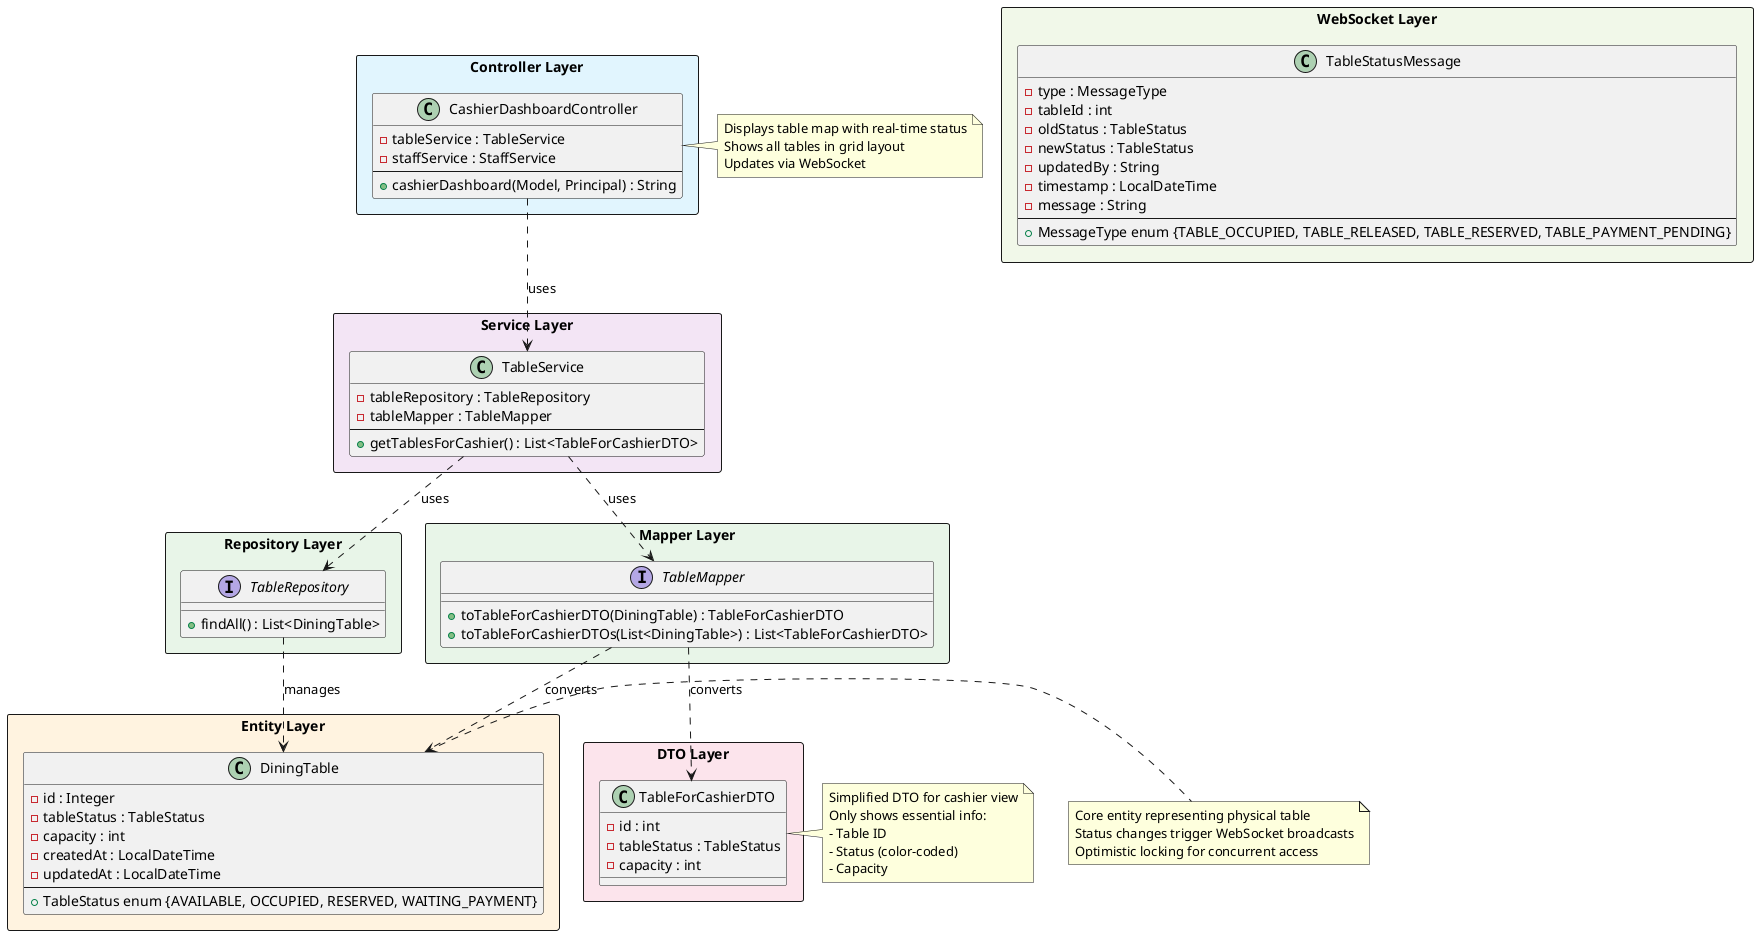 @startuml View Table Map Class Diagram

!define CONTROLLER_COLOR #E1F5FE
!define SERVICE_COLOR #F3E5F5
!define REPOSITORY_COLOR #E8F5E8
!define ENTITY_COLOR #FFF3E0
!define DTO_COLOR #FCE4EC
!define WEBSOCKET_COLOR #F1F8E9

package "Controller Layer" <<Rectangle>> CONTROLLER_COLOR {
    class CashierDashboardController {
        - tableService : TableService
        - staffService : StaffService
        --
        + cashierDashboard(Model, Principal) : String
    }
}

package "Service Layer" <<Rectangle>> SERVICE_COLOR {
    class TableService {
        - tableRepository : TableRepository
        - tableMapper : TableMapper
        --
        + getTablesForCashier() : List<TableForCashierDTO>
    }
}

package "Repository Layer" <<Rectangle>> REPOSITORY_COLOR {
    interface TableRepository {
        + findAll() : List<DiningTable>
    }
}

package "Mapper Layer" <<Rectangle>> REPOSITORY_COLOR {
    interface TableMapper {
        + toTableForCashierDTO(DiningTable) : TableForCashierDTO
        + toTableForCashierDTOs(List<DiningTable>) : List<TableForCashierDTO>
    }
}

package "Entity Layer" <<Rectangle>> ENTITY_COLOR {
    class DiningTable {
        - id : Integer
        - tableStatus : TableStatus
        - capacity : int
        - createdAt : LocalDateTime
        - updatedAt : LocalDateTime
        --
        + TableStatus enum {AVAILABLE, OCCUPIED, RESERVED, WAITING_PAYMENT}
    }
}

package "DTO Layer" <<Rectangle>> DTO_COLOR {
    class TableForCashierDTO {
        - id : int
        - tableStatus : TableStatus
        - capacity : int
    }
}

package "WebSocket Layer" <<Rectangle>> WEBSOCKET_COLOR {
    class TableStatusMessage {
        - type : MessageType
        - tableId : int
        - oldStatus : TableStatus
        - newStatus : TableStatus
        - updatedBy : String
        - timestamp : LocalDateTime
        - message : String
        --
        + MessageType enum {TABLE_OCCUPIED, TABLE_RELEASED, TABLE_RESERVED, TABLE_PAYMENT_PENDING}
    }
}

' Dependency Relationships
CashierDashboardController ..> TableService : uses
TableService ..> TableRepository : uses
TableService ..> TableMapper : uses
TableMapper ..> DiningTable : converts
TableMapper ..> TableForCashierDTO : converts

' Association Relationships
TableRepository ..> DiningTable : manages

' Notes
note right of CashierDashboardController
  Displays table map with real-time status
  Shows all tables in grid layout
  Updates via WebSocket
end note

note right of TableForCashierDTO
  Simplified DTO for cashier view
  Only shows essential info:
  - Table ID
  - Status (color-coded)
  - Capacity
end note

note right of DiningTable
  Core entity representing physical table
  Status changes trigger WebSocket broadcasts
  Optimistic locking for concurrent access
end note

@enduml



